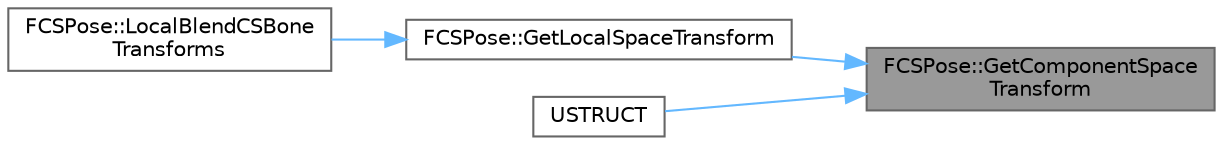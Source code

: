 digraph "FCSPose::GetComponentSpaceTransform"
{
 // INTERACTIVE_SVG=YES
 // LATEX_PDF_SIZE
  bgcolor="transparent";
  edge [fontname=Helvetica,fontsize=10,labelfontname=Helvetica,labelfontsize=10];
  node [fontname=Helvetica,fontsize=10,shape=box,height=0.2,width=0.4];
  rankdir="RL";
  Node1 [id="Node000001",label="FCSPose::GetComponentSpace\lTransform",height=0.2,width=0.4,color="gray40", fillcolor="grey60", style="filled", fontcolor="black",tooltip=" "];
  Node1 -> Node2 [id="edge1_Node000001_Node000002",dir="back",color="steelblue1",style="solid",tooltip=" "];
  Node2 [id="Node000002",label="FCSPose::GetLocalSpaceTransform",height=0.2,width=0.4,color="grey40", fillcolor="white", style="filled",URL="$da/d72/structFCSPose.html#a257a66e26fb556ceba9e159debaa3009",tooltip=" "];
  Node2 -> Node3 [id="edge2_Node000002_Node000003",dir="back",color="steelblue1",style="solid",tooltip=" "];
  Node3 [id="Node000003",label="FCSPose::LocalBlendCSBone\lTransforms",height=0.2,width=0.4,color="grey40", fillcolor="white", style="filled",URL="$da/d72/structFCSPose.html#af43ff1fb954084f8c5135898d028e56c",tooltip="Blends Component Space transforms to MeshPose in Local Space."];
  Node1 -> Node4 [id="edge3_Node000001_Node000004",dir="back",color="steelblue1",style="solid",tooltip=" "];
  Node4 [id="Node000004",label="USTRUCT",height=0.2,width=0.4,color="grey40", fillcolor="white", style="filled",URL="$d4/d1c/BoneSocketReference_8h.html#ab7913bef759581ac143aecc7124c6909",tooltip=" "];
}
